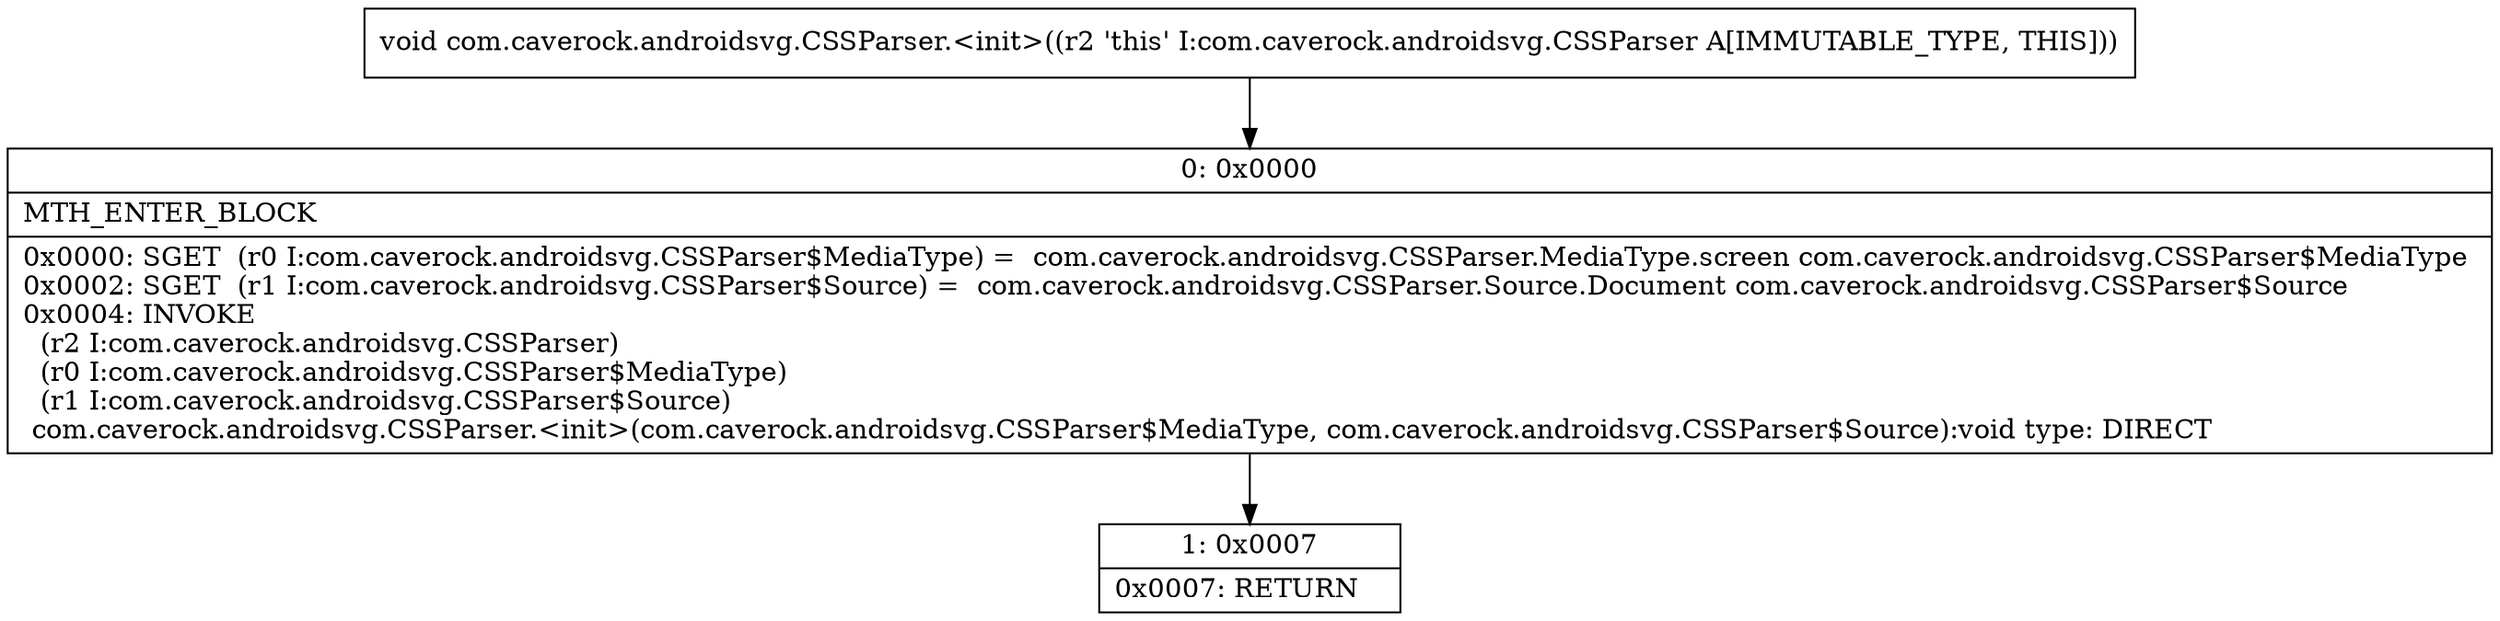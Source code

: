 digraph "CFG forcom.caverock.androidsvg.CSSParser.\<init\>()V" {
Node_0 [shape=record,label="{0\:\ 0x0000|MTH_ENTER_BLOCK\l|0x0000: SGET  (r0 I:com.caverock.androidsvg.CSSParser$MediaType) =  com.caverock.androidsvg.CSSParser.MediaType.screen com.caverock.androidsvg.CSSParser$MediaType \l0x0002: SGET  (r1 I:com.caverock.androidsvg.CSSParser$Source) =  com.caverock.androidsvg.CSSParser.Source.Document com.caverock.androidsvg.CSSParser$Source \l0x0004: INVOKE  \l  (r2 I:com.caverock.androidsvg.CSSParser)\l  (r0 I:com.caverock.androidsvg.CSSParser$MediaType)\l  (r1 I:com.caverock.androidsvg.CSSParser$Source)\l com.caverock.androidsvg.CSSParser.\<init\>(com.caverock.androidsvg.CSSParser$MediaType, com.caverock.androidsvg.CSSParser$Source):void type: DIRECT \l}"];
Node_1 [shape=record,label="{1\:\ 0x0007|0x0007: RETURN   \l}"];
MethodNode[shape=record,label="{void com.caverock.androidsvg.CSSParser.\<init\>((r2 'this' I:com.caverock.androidsvg.CSSParser A[IMMUTABLE_TYPE, THIS])) }"];
MethodNode -> Node_0;
Node_0 -> Node_1;
}

